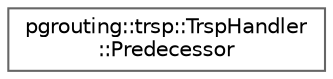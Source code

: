digraph "Graphical Class Hierarchy"
{
 // LATEX_PDF_SIZE
  bgcolor="transparent";
  edge [fontname=Helvetica,fontsize=10,labelfontname=Helvetica,labelfontsize=10];
  node [fontname=Helvetica,fontsize=10,shape=box,height=0.2,width=0.4];
  rankdir="LR";
  Node0 [id="Node000000",label="pgrouting::trsp::TrspHandler\l::Predecessor",height=0.2,width=0.4,color="grey40", fillcolor="white", style="filled",URL="$classpgrouting_1_1trsp_1_1TrspHandler_1_1Predecessor.html",tooltip=" "];
}
